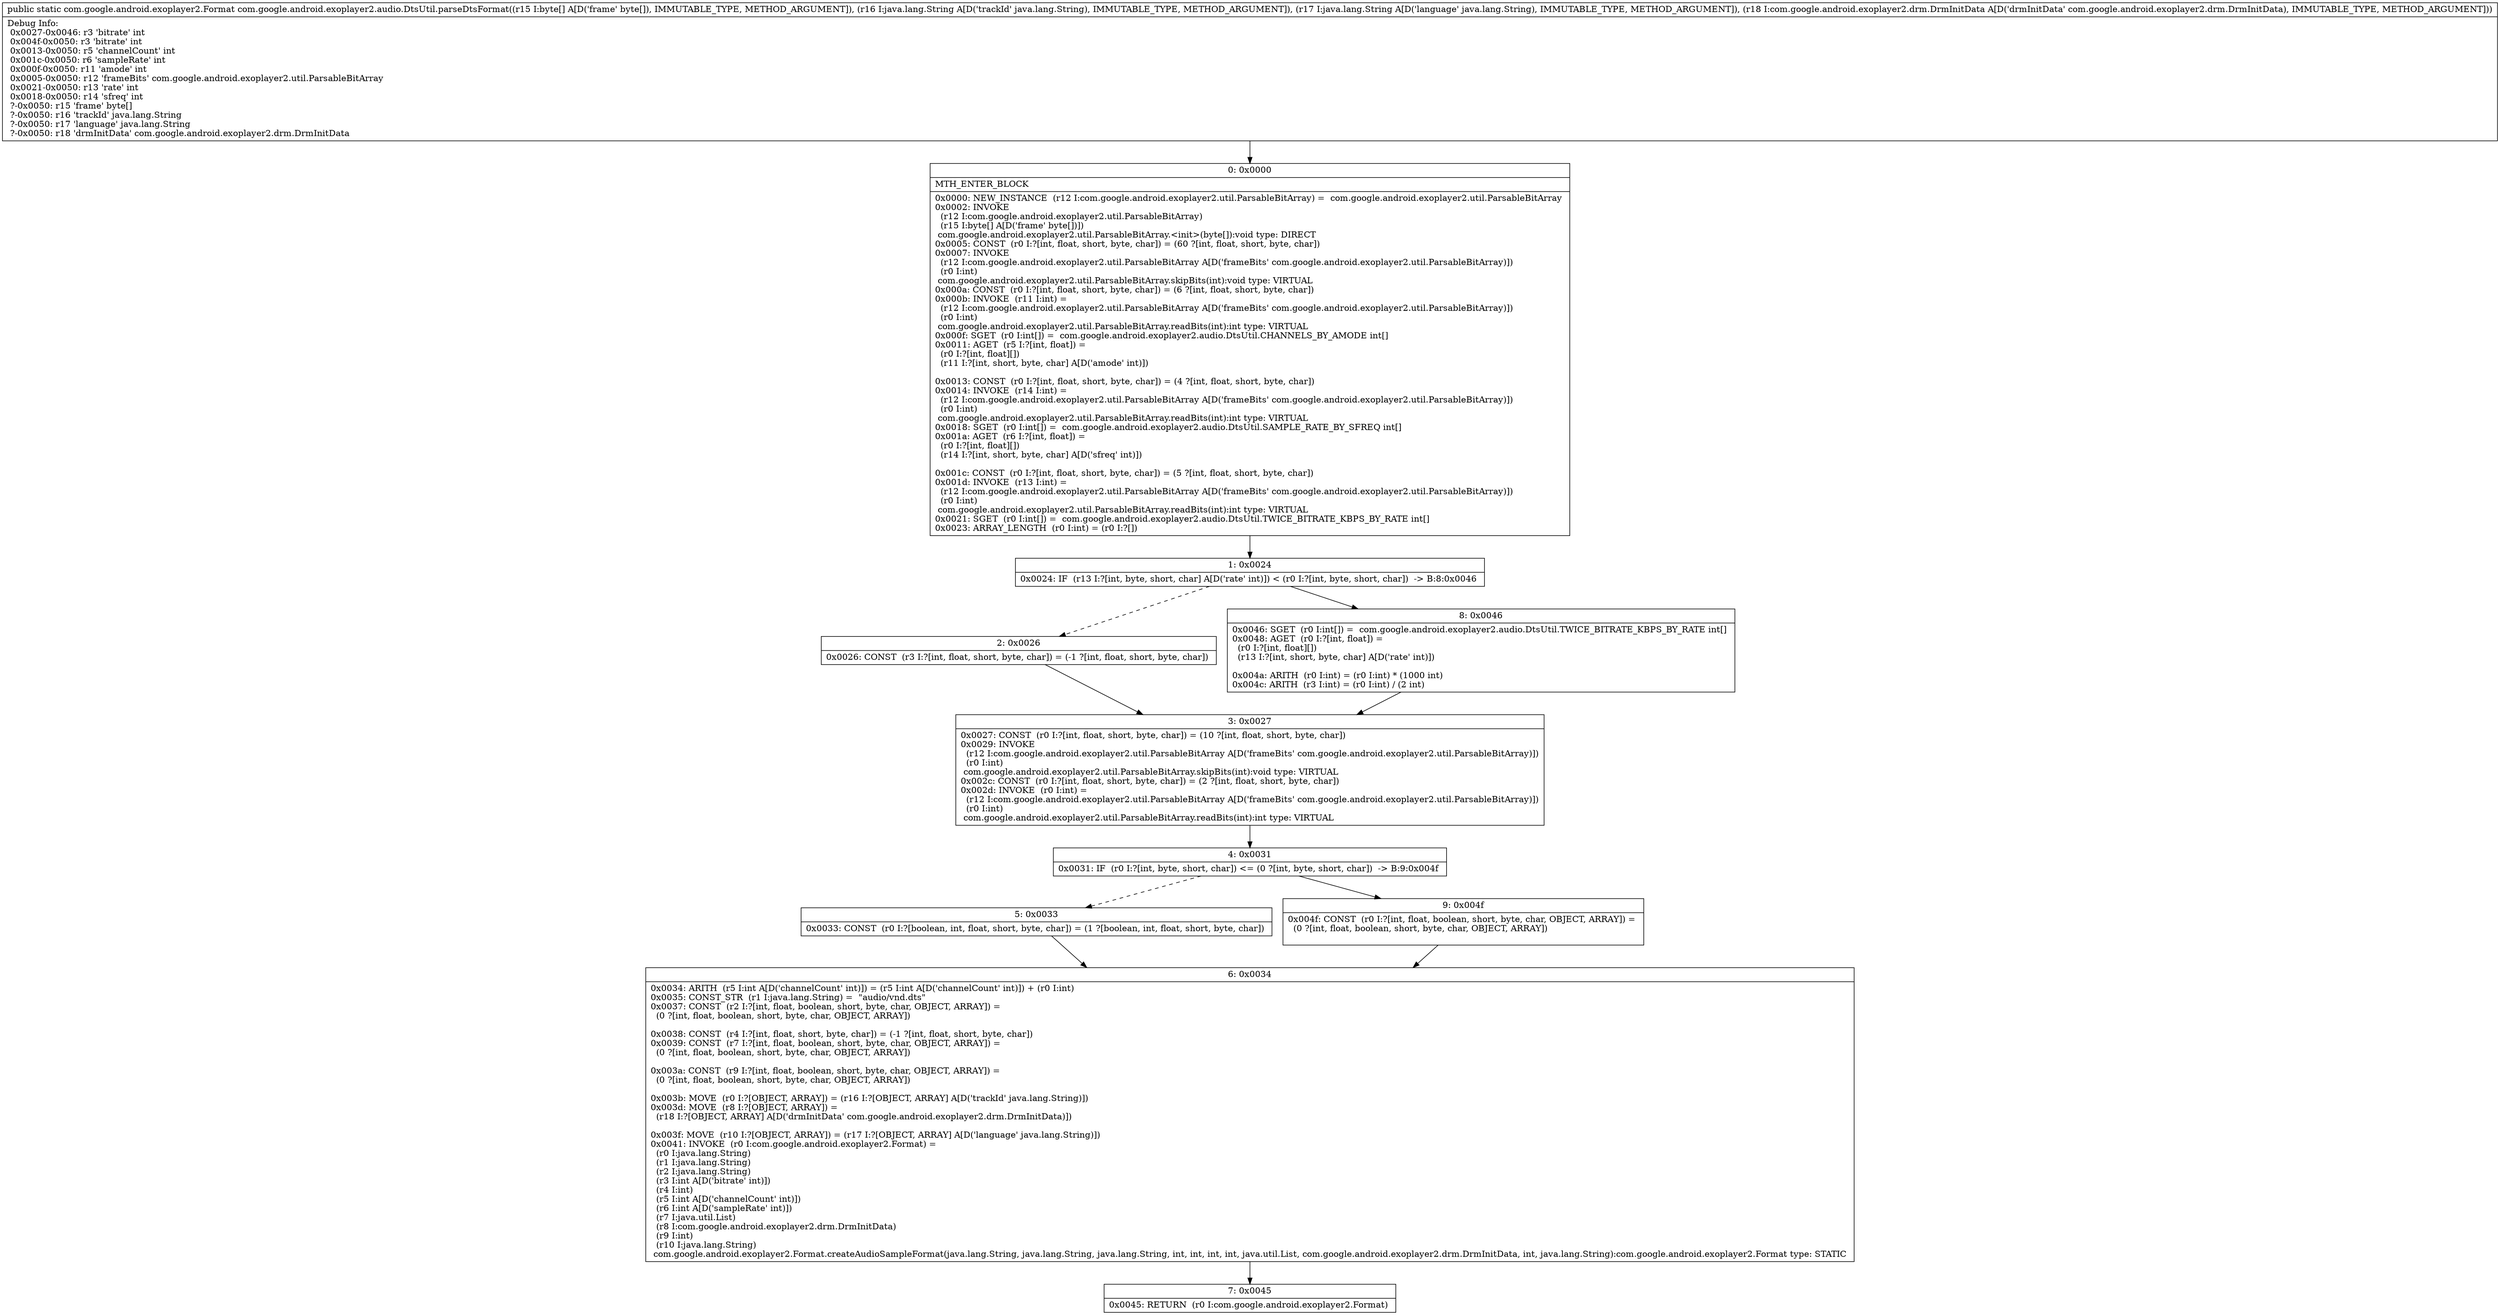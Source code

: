 digraph "CFG forcom.google.android.exoplayer2.audio.DtsUtil.parseDtsFormat([BLjava\/lang\/String;Ljava\/lang\/String;Lcom\/google\/android\/exoplayer2\/drm\/DrmInitData;)Lcom\/google\/android\/exoplayer2\/Format;" {
Node_0 [shape=record,label="{0\:\ 0x0000|MTH_ENTER_BLOCK\l|0x0000: NEW_INSTANCE  (r12 I:com.google.android.exoplayer2.util.ParsableBitArray) =  com.google.android.exoplayer2.util.ParsableBitArray \l0x0002: INVOKE  \l  (r12 I:com.google.android.exoplayer2.util.ParsableBitArray)\l  (r15 I:byte[] A[D('frame' byte[])])\l com.google.android.exoplayer2.util.ParsableBitArray.\<init\>(byte[]):void type: DIRECT \l0x0005: CONST  (r0 I:?[int, float, short, byte, char]) = (60 ?[int, float, short, byte, char]) \l0x0007: INVOKE  \l  (r12 I:com.google.android.exoplayer2.util.ParsableBitArray A[D('frameBits' com.google.android.exoplayer2.util.ParsableBitArray)])\l  (r0 I:int)\l com.google.android.exoplayer2.util.ParsableBitArray.skipBits(int):void type: VIRTUAL \l0x000a: CONST  (r0 I:?[int, float, short, byte, char]) = (6 ?[int, float, short, byte, char]) \l0x000b: INVOKE  (r11 I:int) = \l  (r12 I:com.google.android.exoplayer2.util.ParsableBitArray A[D('frameBits' com.google.android.exoplayer2.util.ParsableBitArray)])\l  (r0 I:int)\l com.google.android.exoplayer2.util.ParsableBitArray.readBits(int):int type: VIRTUAL \l0x000f: SGET  (r0 I:int[]) =  com.google.android.exoplayer2.audio.DtsUtil.CHANNELS_BY_AMODE int[] \l0x0011: AGET  (r5 I:?[int, float]) = \l  (r0 I:?[int, float][])\l  (r11 I:?[int, short, byte, char] A[D('amode' int)])\l \l0x0013: CONST  (r0 I:?[int, float, short, byte, char]) = (4 ?[int, float, short, byte, char]) \l0x0014: INVOKE  (r14 I:int) = \l  (r12 I:com.google.android.exoplayer2.util.ParsableBitArray A[D('frameBits' com.google.android.exoplayer2.util.ParsableBitArray)])\l  (r0 I:int)\l com.google.android.exoplayer2.util.ParsableBitArray.readBits(int):int type: VIRTUAL \l0x0018: SGET  (r0 I:int[]) =  com.google.android.exoplayer2.audio.DtsUtil.SAMPLE_RATE_BY_SFREQ int[] \l0x001a: AGET  (r6 I:?[int, float]) = \l  (r0 I:?[int, float][])\l  (r14 I:?[int, short, byte, char] A[D('sfreq' int)])\l \l0x001c: CONST  (r0 I:?[int, float, short, byte, char]) = (5 ?[int, float, short, byte, char]) \l0x001d: INVOKE  (r13 I:int) = \l  (r12 I:com.google.android.exoplayer2.util.ParsableBitArray A[D('frameBits' com.google.android.exoplayer2.util.ParsableBitArray)])\l  (r0 I:int)\l com.google.android.exoplayer2.util.ParsableBitArray.readBits(int):int type: VIRTUAL \l0x0021: SGET  (r0 I:int[]) =  com.google.android.exoplayer2.audio.DtsUtil.TWICE_BITRATE_KBPS_BY_RATE int[] \l0x0023: ARRAY_LENGTH  (r0 I:int) = (r0 I:?[]) \l}"];
Node_1 [shape=record,label="{1\:\ 0x0024|0x0024: IF  (r13 I:?[int, byte, short, char] A[D('rate' int)]) \< (r0 I:?[int, byte, short, char])  \-\> B:8:0x0046 \l}"];
Node_2 [shape=record,label="{2\:\ 0x0026|0x0026: CONST  (r3 I:?[int, float, short, byte, char]) = (\-1 ?[int, float, short, byte, char]) \l}"];
Node_3 [shape=record,label="{3\:\ 0x0027|0x0027: CONST  (r0 I:?[int, float, short, byte, char]) = (10 ?[int, float, short, byte, char]) \l0x0029: INVOKE  \l  (r12 I:com.google.android.exoplayer2.util.ParsableBitArray A[D('frameBits' com.google.android.exoplayer2.util.ParsableBitArray)])\l  (r0 I:int)\l com.google.android.exoplayer2.util.ParsableBitArray.skipBits(int):void type: VIRTUAL \l0x002c: CONST  (r0 I:?[int, float, short, byte, char]) = (2 ?[int, float, short, byte, char]) \l0x002d: INVOKE  (r0 I:int) = \l  (r12 I:com.google.android.exoplayer2.util.ParsableBitArray A[D('frameBits' com.google.android.exoplayer2.util.ParsableBitArray)])\l  (r0 I:int)\l com.google.android.exoplayer2.util.ParsableBitArray.readBits(int):int type: VIRTUAL \l}"];
Node_4 [shape=record,label="{4\:\ 0x0031|0x0031: IF  (r0 I:?[int, byte, short, char]) \<= (0 ?[int, byte, short, char])  \-\> B:9:0x004f \l}"];
Node_5 [shape=record,label="{5\:\ 0x0033|0x0033: CONST  (r0 I:?[boolean, int, float, short, byte, char]) = (1 ?[boolean, int, float, short, byte, char]) \l}"];
Node_6 [shape=record,label="{6\:\ 0x0034|0x0034: ARITH  (r5 I:int A[D('channelCount' int)]) = (r5 I:int A[D('channelCount' int)]) + (r0 I:int) \l0x0035: CONST_STR  (r1 I:java.lang.String) =  \"audio\/vnd.dts\" \l0x0037: CONST  (r2 I:?[int, float, boolean, short, byte, char, OBJECT, ARRAY]) = \l  (0 ?[int, float, boolean, short, byte, char, OBJECT, ARRAY])\l \l0x0038: CONST  (r4 I:?[int, float, short, byte, char]) = (\-1 ?[int, float, short, byte, char]) \l0x0039: CONST  (r7 I:?[int, float, boolean, short, byte, char, OBJECT, ARRAY]) = \l  (0 ?[int, float, boolean, short, byte, char, OBJECT, ARRAY])\l \l0x003a: CONST  (r9 I:?[int, float, boolean, short, byte, char, OBJECT, ARRAY]) = \l  (0 ?[int, float, boolean, short, byte, char, OBJECT, ARRAY])\l \l0x003b: MOVE  (r0 I:?[OBJECT, ARRAY]) = (r16 I:?[OBJECT, ARRAY] A[D('trackId' java.lang.String)]) \l0x003d: MOVE  (r8 I:?[OBJECT, ARRAY]) = \l  (r18 I:?[OBJECT, ARRAY] A[D('drmInitData' com.google.android.exoplayer2.drm.DrmInitData)])\l \l0x003f: MOVE  (r10 I:?[OBJECT, ARRAY]) = (r17 I:?[OBJECT, ARRAY] A[D('language' java.lang.String)]) \l0x0041: INVOKE  (r0 I:com.google.android.exoplayer2.Format) = \l  (r0 I:java.lang.String)\l  (r1 I:java.lang.String)\l  (r2 I:java.lang.String)\l  (r3 I:int A[D('bitrate' int)])\l  (r4 I:int)\l  (r5 I:int A[D('channelCount' int)])\l  (r6 I:int A[D('sampleRate' int)])\l  (r7 I:java.util.List)\l  (r8 I:com.google.android.exoplayer2.drm.DrmInitData)\l  (r9 I:int)\l  (r10 I:java.lang.String)\l com.google.android.exoplayer2.Format.createAudioSampleFormat(java.lang.String, java.lang.String, java.lang.String, int, int, int, int, java.util.List, com.google.android.exoplayer2.drm.DrmInitData, int, java.lang.String):com.google.android.exoplayer2.Format type: STATIC \l}"];
Node_7 [shape=record,label="{7\:\ 0x0045|0x0045: RETURN  (r0 I:com.google.android.exoplayer2.Format) \l}"];
Node_8 [shape=record,label="{8\:\ 0x0046|0x0046: SGET  (r0 I:int[]) =  com.google.android.exoplayer2.audio.DtsUtil.TWICE_BITRATE_KBPS_BY_RATE int[] \l0x0048: AGET  (r0 I:?[int, float]) = \l  (r0 I:?[int, float][])\l  (r13 I:?[int, short, byte, char] A[D('rate' int)])\l \l0x004a: ARITH  (r0 I:int) = (r0 I:int) * (1000 int) \l0x004c: ARITH  (r3 I:int) = (r0 I:int) \/ (2 int) \l}"];
Node_9 [shape=record,label="{9\:\ 0x004f|0x004f: CONST  (r0 I:?[int, float, boolean, short, byte, char, OBJECT, ARRAY]) = \l  (0 ?[int, float, boolean, short, byte, char, OBJECT, ARRAY])\l \l}"];
MethodNode[shape=record,label="{public static com.google.android.exoplayer2.Format com.google.android.exoplayer2.audio.DtsUtil.parseDtsFormat((r15 I:byte[] A[D('frame' byte[]), IMMUTABLE_TYPE, METHOD_ARGUMENT]), (r16 I:java.lang.String A[D('trackId' java.lang.String), IMMUTABLE_TYPE, METHOD_ARGUMENT]), (r17 I:java.lang.String A[D('language' java.lang.String), IMMUTABLE_TYPE, METHOD_ARGUMENT]), (r18 I:com.google.android.exoplayer2.drm.DrmInitData A[D('drmInitData' com.google.android.exoplayer2.drm.DrmInitData), IMMUTABLE_TYPE, METHOD_ARGUMENT]))  | Debug Info:\l  0x0027\-0x0046: r3 'bitrate' int\l  0x004f\-0x0050: r3 'bitrate' int\l  0x0013\-0x0050: r5 'channelCount' int\l  0x001c\-0x0050: r6 'sampleRate' int\l  0x000f\-0x0050: r11 'amode' int\l  0x0005\-0x0050: r12 'frameBits' com.google.android.exoplayer2.util.ParsableBitArray\l  0x0021\-0x0050: r13 'rate' int\l  0x0018\-0x0050: r14 'sfreq' int\l  ?\-0x0050: r15 'frame' byte[]\l  ?\-0x0050: r16 'trackId' java.lang.String\l  ?\-0x0050: r17 'language' java.lang.String\l  ?\-0x0050: r18 'drmInitData' com.google.android.exoplayer2.drm.DrmInitData\l}"];
MethodNode -> Node_0;
Node_0 -> Node_1;
Node_1 -> Node_2[style=dashed];
Node_1 -> Node_8;
Node_2 -> Node_3;
Node_3 -> Node_4;
Node_4 -> Node_5[style=dashed];
Node_4 -> Node_9;
Node_5 -> Node_6;
Node_6 -> Node_7;
Node_8 -> Node_3;
Node_9 -> Node_6;
}

